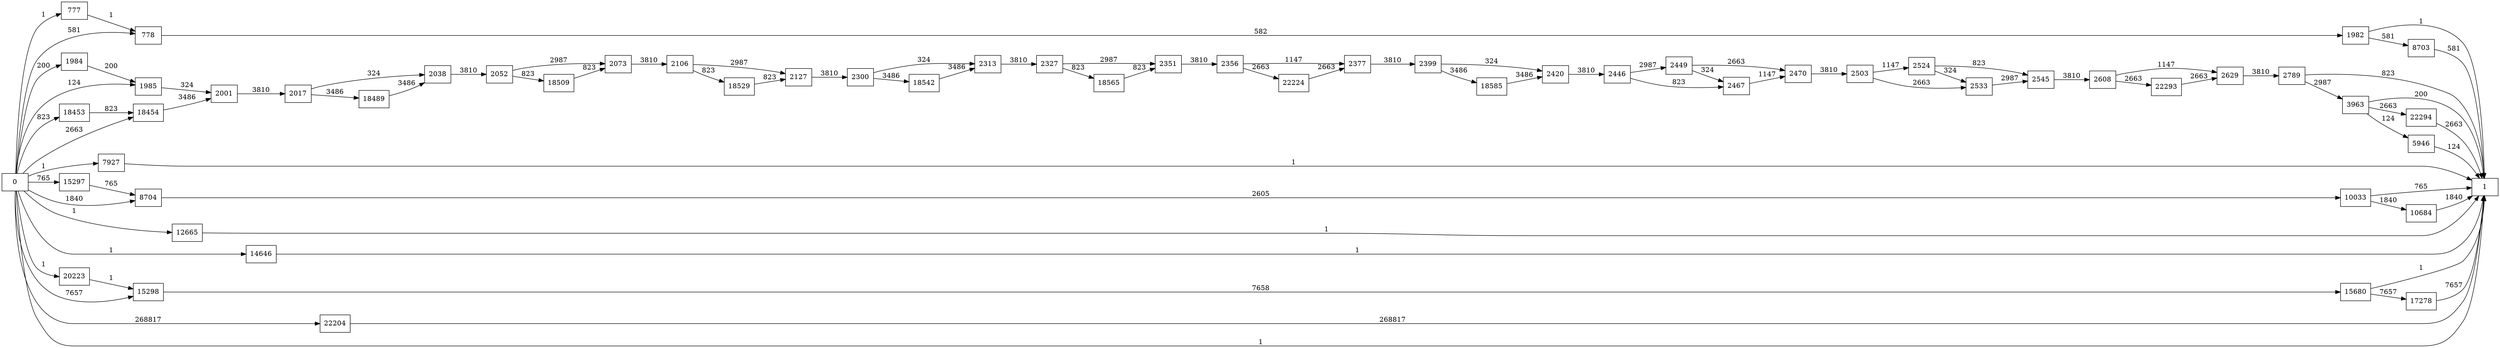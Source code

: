 digraph {
	graph [rankdir=LR]
	node [shape=rectangle]
	777 -> 778 [label=1]
	778 -> 1982 [label=582]
	1982 -> 1 [label=1]
	1982 -> 8703 [label=581]
	1984 -> 1985 [label=200]
	1985 -> 2001 [label=324]
	2001 -> 2017 [label=3810]
	2017 -> 2038 [label=324]
	2017 -> 18489 [label=3486]
	2038 -> 2052 [label=3810]
	2052 -> 2073 [label=2987]
	2052 -> 18509 [label=823]
	2073 -> 2106 [label=3810]
	2106 -> 2127 [label=2987]
	2106 -> 18529 [label=823]
	2127 -> 2300 [label=3810]
	2300 -> 2313 [label=324]
	2300 -> 18542 [label=3486]
	2313 -> 2327 [label=3810]
	2327 -> 2351 [label=2987]
	2327 -> 18565 [label=823]
	2351 -> 2356 [label=3810]
	2356 -> 2377 [label=1147]
	2356 -> 22224 [label=2663]
	2377 -> 2399 [label=3810]
	2399 -> 2420 [label=324]
	2399 -> 18585 [label=3486]
	2420 -> 2446 [label=3810]
	2446 -> 2449 [label=2987]
	2446 -> 2467 [label=823]
	2449 -> 2467 [label=324]
	2449 -> 2470 [label=2663]
	2467 -> 2470 [label=1147]
	2470 -> 2503 [label=3810]
	2503 -> 2524 [label=1147]
	2503 -> 2533 [label=2663]
	2524 -> 2533 [label=324]
	2524 -> 2545 [label=823]
	2533 -> 2545 [label=2987]
	2545 -> 2608 [label=3810]
	2608 -> 2629 [label=1147]
	2608 -> 22293 [label=2663]
	2629 -> 2789 [label=3810]
	2789 -> 1 [label=823]
	2789 -> 3963 [label=2987]
	3963 -> 22294 [label=2663]
	3963 -> 1 [label=200]
	3963 -> 5946 [label=124]
	5946 -> 1 [label=124]
	7927 -> 1 [label=1]
	8703 -> 1 [label=581]
	8704 -> 10033 [label=2605]
	10033 -> 1 [label=765]
	10033 -> 10684 [label=1840]
	10684 -> 1 [label=1840]
	12665 -> 1 [label=1]
	14646 -> 1 [label=1]
	15297 -> 8704 [label=765]
	15298 -> 15680 [label=7658]
	15680 -> 1 [label=1]
	15680 -> 17278 [label=7657]
	17278 -> 1 [label=7657]
	18453 -> 18454 [label=823]
	18454 -> 2001 [label=3486]
	18489 -> 2038 [label=3486]
	18509 -> 2073 [label=823]
	18529 -> 2127 [label=823]
	18542 -> 2313 [label=3486]
	18565 -> 2351 [label=823]
	18585 -> 2420 [label=3486]
	20223 -> 15298 [label=1]
	22204 -> 1 [label=268817]
	22224 -> 2377 [label=2663]
	22293 -> 2629 [label=2663]
	22294 -> 1 [label=2663]
	0 -> 1985 [label=124]
	0 -> 778 [label=581]
	0 -> 8704 [label=1840]
	0 -> 15298 [label=7657]
	0 -> 18454 [label=2663]
	0 -> 777 [label=1]
	0 -> 1984 [label=200]
	0 -> 1 [label=1]
	0 -> 7927 [label=1]
	0 -> 12665 [label=1]
	0 -> 14646 [label=1]
	0 -> 15297 [label=765]
	0 -> 18453 [label=823]
	0 -> 20223 [label=1]
	0 -> 22204 [label=268817]
}
